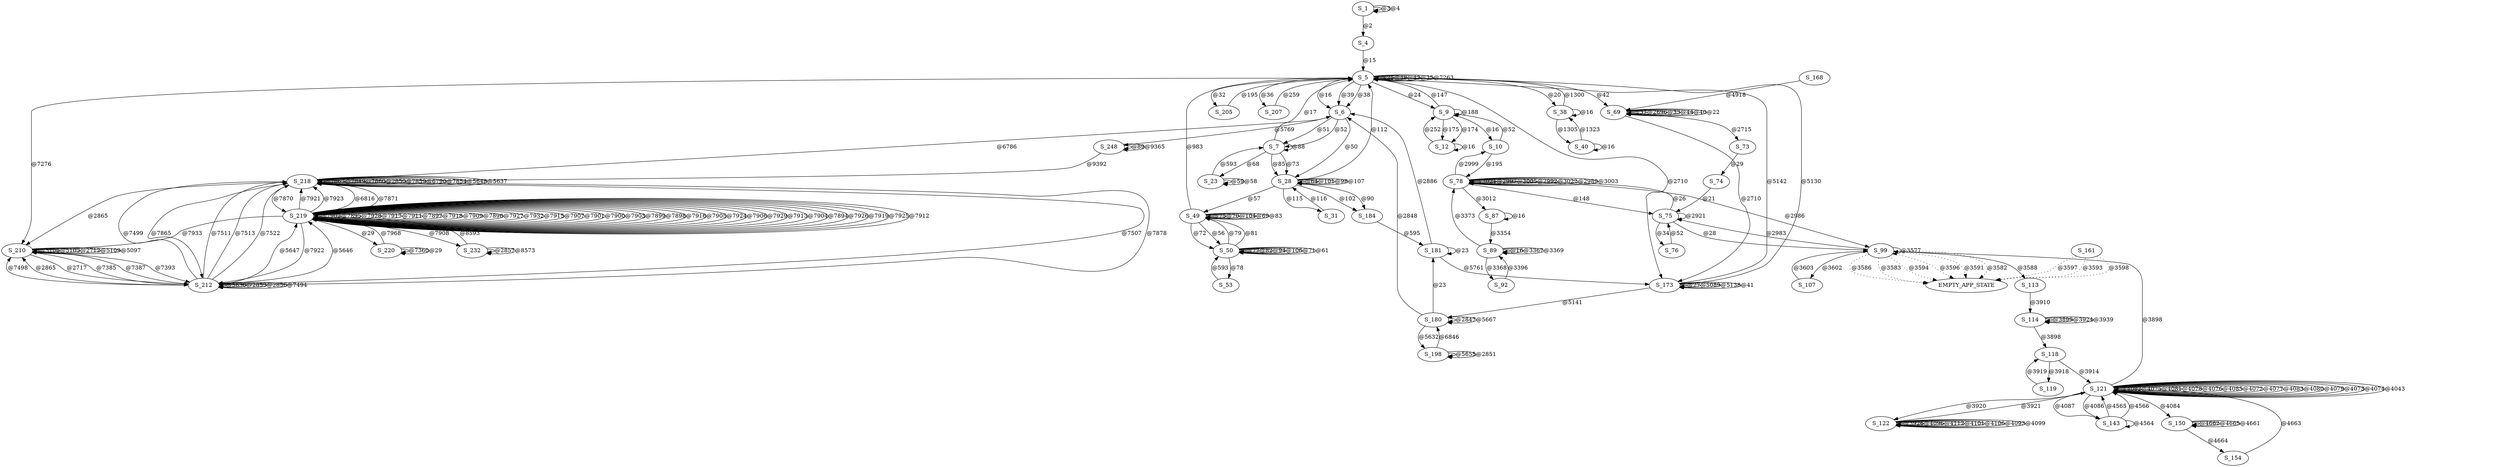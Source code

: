 digraph graphtest {
  S_1 -> S_1  [ label="@3"] ;
  S_1 -> S_1  [ label="@4"] ;
  S_1 -> S_4  [ label="@2"] ;
  S_4 -> S_5  [ label="@15"] ;
  S_5 -> S_6  [ label="@16"] ;
  S_5 -> S_9  [ label="@24"] ;
  S_5 -> S_6  [ label="@39"] ;
  S_5 -> S_5  [ label="@25"] ;
  S_5 -> S_38  [ label="@20"] ;
  S_5 -> S_5  [ label="@48"] ;
  S_5 -> S_6  [ label="@38"] ;
  S_5 -> S_5  [ label="@43"] ;
  S_5 -> S_69  [ label="@42"] ;
  S_5 -> S_173  [ label="@2710"] ;
  S_5 -> S_5  [ label="@35"] ;
  S_5 -> S_205  [ label="@32"] ;
  S_5 -> S_207  [ label="@36"] ;
  S_5 -> S_5  [ label="@7263"] ;
  S_5 -> S_210  [ label="@7276"] ;
  S_6 -> S_7  [ label="@51"] ;
  S_6 -> S_7  [ label="@52"] ;
  S_6 -> S_28  [ label="@50"] ;
  S_6 -> S_248  [ label="@5769"] ;
  S_7 -> S_5  [ label="@17"] ;
  S_7 -> S_23  [ label="@68"] ;
  S_7 -> S_7  [ label="@88"] ;
  S_7 -> S_28  [ label="@85"] ;
  S_7 -> S_28  [ label="@73"] ;
  S_9 -> S_10  [ label="@16"] ;
  S_9 -> S_12  [ label="@175"] ;
  S_9 -> S_12  [ label="@174"] ;
  S_9 -> S_9  [ label="@188"] ;
  S_9 -> S_5  [ label="@147"] ;
  S_10 -> S_9  [ label="@52"] ;
  S_10 -> S_78  [ label="@195"] ;
  S_12 -> S_12  [ label="@16"] ;
  S_12 -> S_9  [ label="@252"] ;
  S_23 -> S_23  [ label="@59"] ;
  S_23 -> S_23  [ label="@58"] ;
  S_23 -> S_7  [ label="@593"] ;
  S_28 -> S_28  [ label="@64"] ;
  S_28 -> S_28  [ label="@101"] ;
  S_28 -> S_31  [ label="@115"] ;
  S_28 -> S_28  [ label="@98"] ;
  S_28 -> S_5  [ label="@112"] ;
  S_28 -> S_28  [ label="@107"] ;
  S_28 -> S_49  [ label="@57"] ;
  S_28 -> S_184  [ label="@102"] ;
  S_28 -> S_184  [ label="@90"] ;
  S_31 -> S_28  [ label="@116"] ;
  S_38 -> S_38  [ label="@16"] ;
  S_38 -> S_40  [ label="@1305"] ;
  S_38 -> S_5  [ label="@1300"] ;
  S_40 -> S_40  [ label="@16"] ;
  S_40 -> S_38  [ label="@1323"] ;
  S_49 -> S_50  [ label="@72"] ;
  S_49 -> S_50  [ label="@56"] ;
  S_49 -> S_49  [ label="@75"] ;
  S_49 -> S_49  [ label="@70"] ;
  S_49 -> S_49  [ label="@104"] ;
  S_49 -> S_49  [ label="@69"] ;
  S_49 -> S_49  [ label="@83"] ;
  S_49 -> S_5  [ label="@983"] ;
  S_50 -> S_50  [ label="@77"] ;
  S_50 -> S_50  [ label="@82"] ;
  S_50 -> S_53  [ label="@78"] ;
  S_50 -> S_50  [ label="@94"] ;
  S_50 -> S_49  [ label="@79"] ;
  S_50 -> S_50  [ label="@106"] ;
  S_50 -> S_50  [ label="@71"] ;
  S_50 -> S_50  [ label="@61"] ;
  S_50 -> S_49  [ label="@81"] ;
  S_53 -> S_50  [ label="@593"] ;
  S_69 -> S_69  [ label="@37"] ;
  S_69 -> S_69  [ label="@2696"] ;
  S_69 -> S_69  [ label="@33"] ;
  S_69 -> S_73  [ label="@2715"] ;
  S_69 -> S_69  [ label="@44"] ;
  S_69 -> S_69  [ label="@40"] ;
  S_69 -> S_69  [ label="@22"] ;
  S_69 -> S_173  [ label="@2710"] ;
  S_73 -> S_74  [ label="@29"] ;
  S_74 -> S_75  [ label="@21"] ;
  S_75 -> S_76  [ label="@34"] ;
  S_75 -> S_78  [ label="@26"] ;
  S_75 -> S_75  [ label="@2921"] ;
  S_75 -> S_99  [ label="@28"] ;
  S_76 -> S_75  [ label="@52"] ;
  S_78 -> S_75  [ label="@148"] ;
  S_78 -> S_78  [ label="@3021"] ;
  S_78 -> S_78  [ label="@2997"] ;
  S_78 -> S_78  [ label="@3005"] ;
  S_78 -> S_78  [ label="@2992"] ;
  S_78 -> S_78  [ label="@3022"] ;
  S_78 -> S_78  [ label="@2989"] ;
  S_78 -> S_87  [ label="@3012"] ;
  S_78 -> S_78  [ label="@3003"] ;
  S_78 -> S_10  [ label="@2999"] ;
  S_78 -> S_99  [ label="@2986"] ;
  S_87 -> S_87  [ label="@16"] ;
  S_87 -> S_89  [ label="@3354"] ;
  S_89 -> S_89  [ label="@16"] ;
  S_89 -> S_89  [ label="@3367"] ;
  S_89 -> S_92  [ label="@3368"] ;
  S_89 -> S_89  [ label="@3369"] ;
  S_89 -> S_78  [ label="@3373"] ;
  S_92 -> S_89  [ label="@3396"] ;
  S_99 -> S_75  [ label="@2983"] ;
  S_99 -> EMPTY_APP_STATE  [ style=dotted,label="@3596"] ;
  S_99 -> EMPTY_APP_STATE  [ style=dotted,label="@3591"] ;
  S_99 -> S_107  [ label="@3602"] ;
  S_99 -> EMPTY_APP_STATE  [ style=dotted,label="@3582"] ;
  S_99 -> EMPTY_APP_STATE  [ style=dotted,label="@3586"] ;
  S_99 -> S_113  [ label="@3588"] ;
  S_99 -> EMPTY_APP_STATE  [ style=dotted,label="@3583"] ;
  S_99 -> S_99  [ label="@3577"] ;
  S_99 -> EMPTY_APP_STATE  [ style=dotted,label="@3594"] ;
  S_107 -> S_99  [ label="@3603"] ;
  S_113 -> S_114  [ label="@3910"] ;
  S_114 -> S_114  [ label="@3899"] ;
  S_114 -> S_114  [ label="@3924"] ;
  S_114 -> S_114  [ label="@3939"] ;
  S_114 -> S_118  [ label="@3898"] ;
  S_118 -> S_119  [ label="@3918"] ;
  S_118 -> S_121  [ label="@3914"] ;
  S_119 -> S_118  [ label="@3919"] ;
  S_121 -> S_122  [ label="@3920"] ;
  S_121 -> S_121  [ label="@4082"] ;
  S_121 -> S_121  [ label="@4075"] ;
  S_121 -> S_121  [ label="@4081"] ;
  S_121 -> S_121  [ label="@4078"] ;
  S_121 -> S_121  [ label="@4076"] ;
  S_121 -> S_121  [ label="@4085"] ;
  S_121 -> S_121  [ label="@4072"] ;
  S_121 -> S_121  [ label="@4077"] ;
  S_121 -> S_121  [ label="@4083"] ;
  S_121 -> S_121  [ label="@4080"] ;
  S_121 -> S_121  [ label="@4079"] ;
  S_121 -> S_121  [ label="@4073"] ;
  S_121 -> S_143  [ label="@4087"] ;
  S_121 -> S_143  [ label="@4086"] ;
  S_121 -> S_121  [ label="@4074"] ;
  S_121 -> S_121  [ label="@4043"] ;
  S_121 -> S_150  [ label="@4084"] ;
  S_121 -> S_99  [ label="@3898"] ;
  S_122 -> S_122  [ label="@3926"] ;
  S_122 -> S_122  [ label="@4096"] ;
  S_122 -> S_122  [ label="@4112"] ;
  S_122 -> S_122  [ label="@4101"] ;
  S_122 -> S_122  [ label="@4106"] ;
  S_122 -> S_122  [ label="@4093"] ;
  S_122 -> S_122  [ label="@4099"] ;
  S_122 -> S_121  [ label="@3921"] ;
  S_143 -> S_143  [ label="@4564"] ;
  S_143 -> S_121  [ label="@4565"] ;
  S_143 -> S_121  [ label="@4566"] ;
  S_150 -> S_150  [ label="@4662"] ;
  S_150 -> S_150  [ label="@4665"] ;
  S_150 -> S_150  [ label="@4661"] ;
  S_150 -> S_154  [ label="@4664"] ;
  S_154 -> S_121  [ label="@4663"] ;
  S_161 -> EMPTY_APP_STATE  [ style=dotted,label="@3598"] ;
  S_161 -> EMPTY_APP_STATE  [ style=dotted,label="@3597"] ;
  S_161 -> EMPTY_APP_STATE  [ style=dotted,label="@3593"] ;
  S_168 -> S_69  [ label="@4918"] ;
  S_173 -> S_173  [ label="@27"] ;
  S_173 -> S_5  [ label="@5142"] ;
  S_173 -> S_173  [ label="@5089"] ;
  S_173 -> S_173  [ label="@5138"] ;
  S_173 -> S_173  [ label="@41"] ;
  S_173 -> S_180  [ label="@5141"] ;
  S_173 -> S_5  [ label="@5130"] ;
  S_180 -> S_181  [ label="@23"] ;
  S_180 -> S_6  [ label="@2848"] ;
  S_180 -> S_180  [ label="@2847"] ;
  S_180 -> S_180  [ label="@5667"] ;
  S_180 -> S_198  [ label="@5632"] ;
  S_181 -> S_6  [ label="@2886"] ;
  S_181 -> S_181  [ label="@23"] ;
  S_181 -> S_173  [ label="@5761"] ;
  S_184 -> S_181  [ label="@595"] ;
  S_198 -> S_198  [ label="@5655"] ;
  S_198 -> S_198  [ label="@2851"] ;
  S_198 -> S_180  [ label="@6846"] ;
  S_205 -> S_5  [ label="@195"] ;
  S_207 -> S_5  [ label="@259"] ;
  S_210 -> S_210  [ label="@5108"] ;
  S_210 -> S_212  [ label="@2717"] ;
  S_210 -> S_212  [ label="@7385"] ;
  S_210 -> S_210  [ label="@5103"] ;
  S_210 -> S_210  [ label="@2712"] ;
  S_210 -> S_212  [ label="@7387"] ;
  S_210 -> S_210  [ label="@5109"] ;
  S_210 -> S_210  [ label="@5097"] ;
  S_210 -> S_212  [ label="@7393"] ;
  S_212 -> S_212  [ label="@5630"] ;
  S_212 -> S_210  [ label="@7498"] ;
  S_212 -> S_218  [ label="@7499"] ;
  S_212 -> S_218  [ label="@7511"] ;
  S_212 -> S_219  [ label="@5646"] ;
  S_212 -> S_212  [ label="@2853"] ;
  S_212 -> S_212  [ label="@2856"] ;
  S_212 -> S_218  [ label="@7513"] ;
  S_212 -> S_210  [ label="@2865"] ;
  S_212 -> S_212  [ label="@7494"] ;
  S_212 -> S_218  [ label="@7522"] ;
  S_212 -> S_219  [ label="@5647"] ;
  S_212 -> S_218  [ label="@7507"] ;
  S_218 -> S_219  [ label="@6816"] ;
  S_218 -> S_218  [ label="@7867"] ;
  S_218 -> S_218  [ label="@7849"] ;
  S_218 -> S_219  [ label="@7871"] ;
  S_218 -> S_218  [ label="@7860"] ;
  S_218 -> S_218  [ label="@2850"] ;
  S_218 -> S_218  [ label="@7859"] ;
  S_218 -> S_6  [ label="@6786"] ;
  S_218 -> S_212  [ label="@7878"] ;
  S_218 -> S_218  [ label="@6790"] ;
  S_218 -> S_218  [ label="@7854"] ;
  S_218 -> S_212  [ label="@7865"] ;
  S_218 -> S_218  [ label="@5648"] ;
  S_218 -> S_218  [ label="@5637"] ;
  S_218 -> S_210  [ label="@2865"] ;
  S_218 -> S_219  [ label="@7870"] ;
  S_219 -> S_220  [ label="@29"] ;
  S_219 -> S_218  [ label="@7921"] ;
  S_219 -> S_219  [ label="@7902"] ;
  S_219 -> S_219  [ label="@7895"] ;
  S_219 -> S_232  [ label="@7908"] ;
  S_219 -> S_219  [ label="@7928"] ;
  S_219 -> S_219  [ label="@7917"] ;
  S_219 -> S_219  [ label="@7911"] ;
  S_219 -> S_212  [ label="@7922"] ;
  S_219 -> S_219  [ label="@7897"] ;
  S_219 -> S_219  [ label="@7918"] ;
  S_219 -> S_219  [ label="@7909"] ;
  S_219 -> S_219  [ label="@7896"] ;
  S_219 -> S_219  [ label="@7927"] ;
  S_219 -> S_219  [ label="@7932"] ;
  S_219 -> S_219  [ label="@7915"] ;
  S_219 -> S_219  [ label="@7907"] ;
  S_219 -> S_219  [ label="@7901"] ;
  S_219 -> S_219  [ label="@7900"] ;
  S_219 -> S_219  [ label="@7903"] ;
  S_219 -> S_219  [ label="@7899"] ;
  S_219 -> S_219  [ label="@7898"] ;
  S_219 -> S_219  [ label="@7916"] ;
  S_219 -> S_219  [ label="@7905"] ;
  S_219 -> S_219  [ label="@7924"] ;
  S_219 -> S_219  [ label="@7906"] ;
  S_219 -> S_219  [ label="@7929"] ;
  S_219 -> S_219  [ label="@7913"] ;
  S_219 -> S_219  [ label="@7904"] ;
  S_219 -> S_219  [ label="@7894"] ;
  S_219 -> S_219  [ label="@7926"] ;
  S_219 -> S_218  [ label="@7923"] ;
  S_219 -> S_219  [ label="@7919"] ;
  S_219 -> S_219  [ label="@7925"] ;
  S_219 -> S_219  [ label="@7912"] ;
  S_219 -> S_210  [ label="@7933"] ;
  S_220 -> S_220  [ label="@7360"] ;
  S_220 -> S_220  [ label="@29"] ;
  S_220 -> S_219  [ label="@7968"] ;
  S_232 -> S_232  [ label="@2857"] ;
  S_232 -> S_232  [ label="@8573"] ;
  S_232 -> S_219  [ label="@8593"] ;
  S_248 -> S_248  [ label="@89"] ;
  S_248 -> S_248  [ label="@9365"] ;
  S_248 -> S_218  [ label="@9392"] ;
}